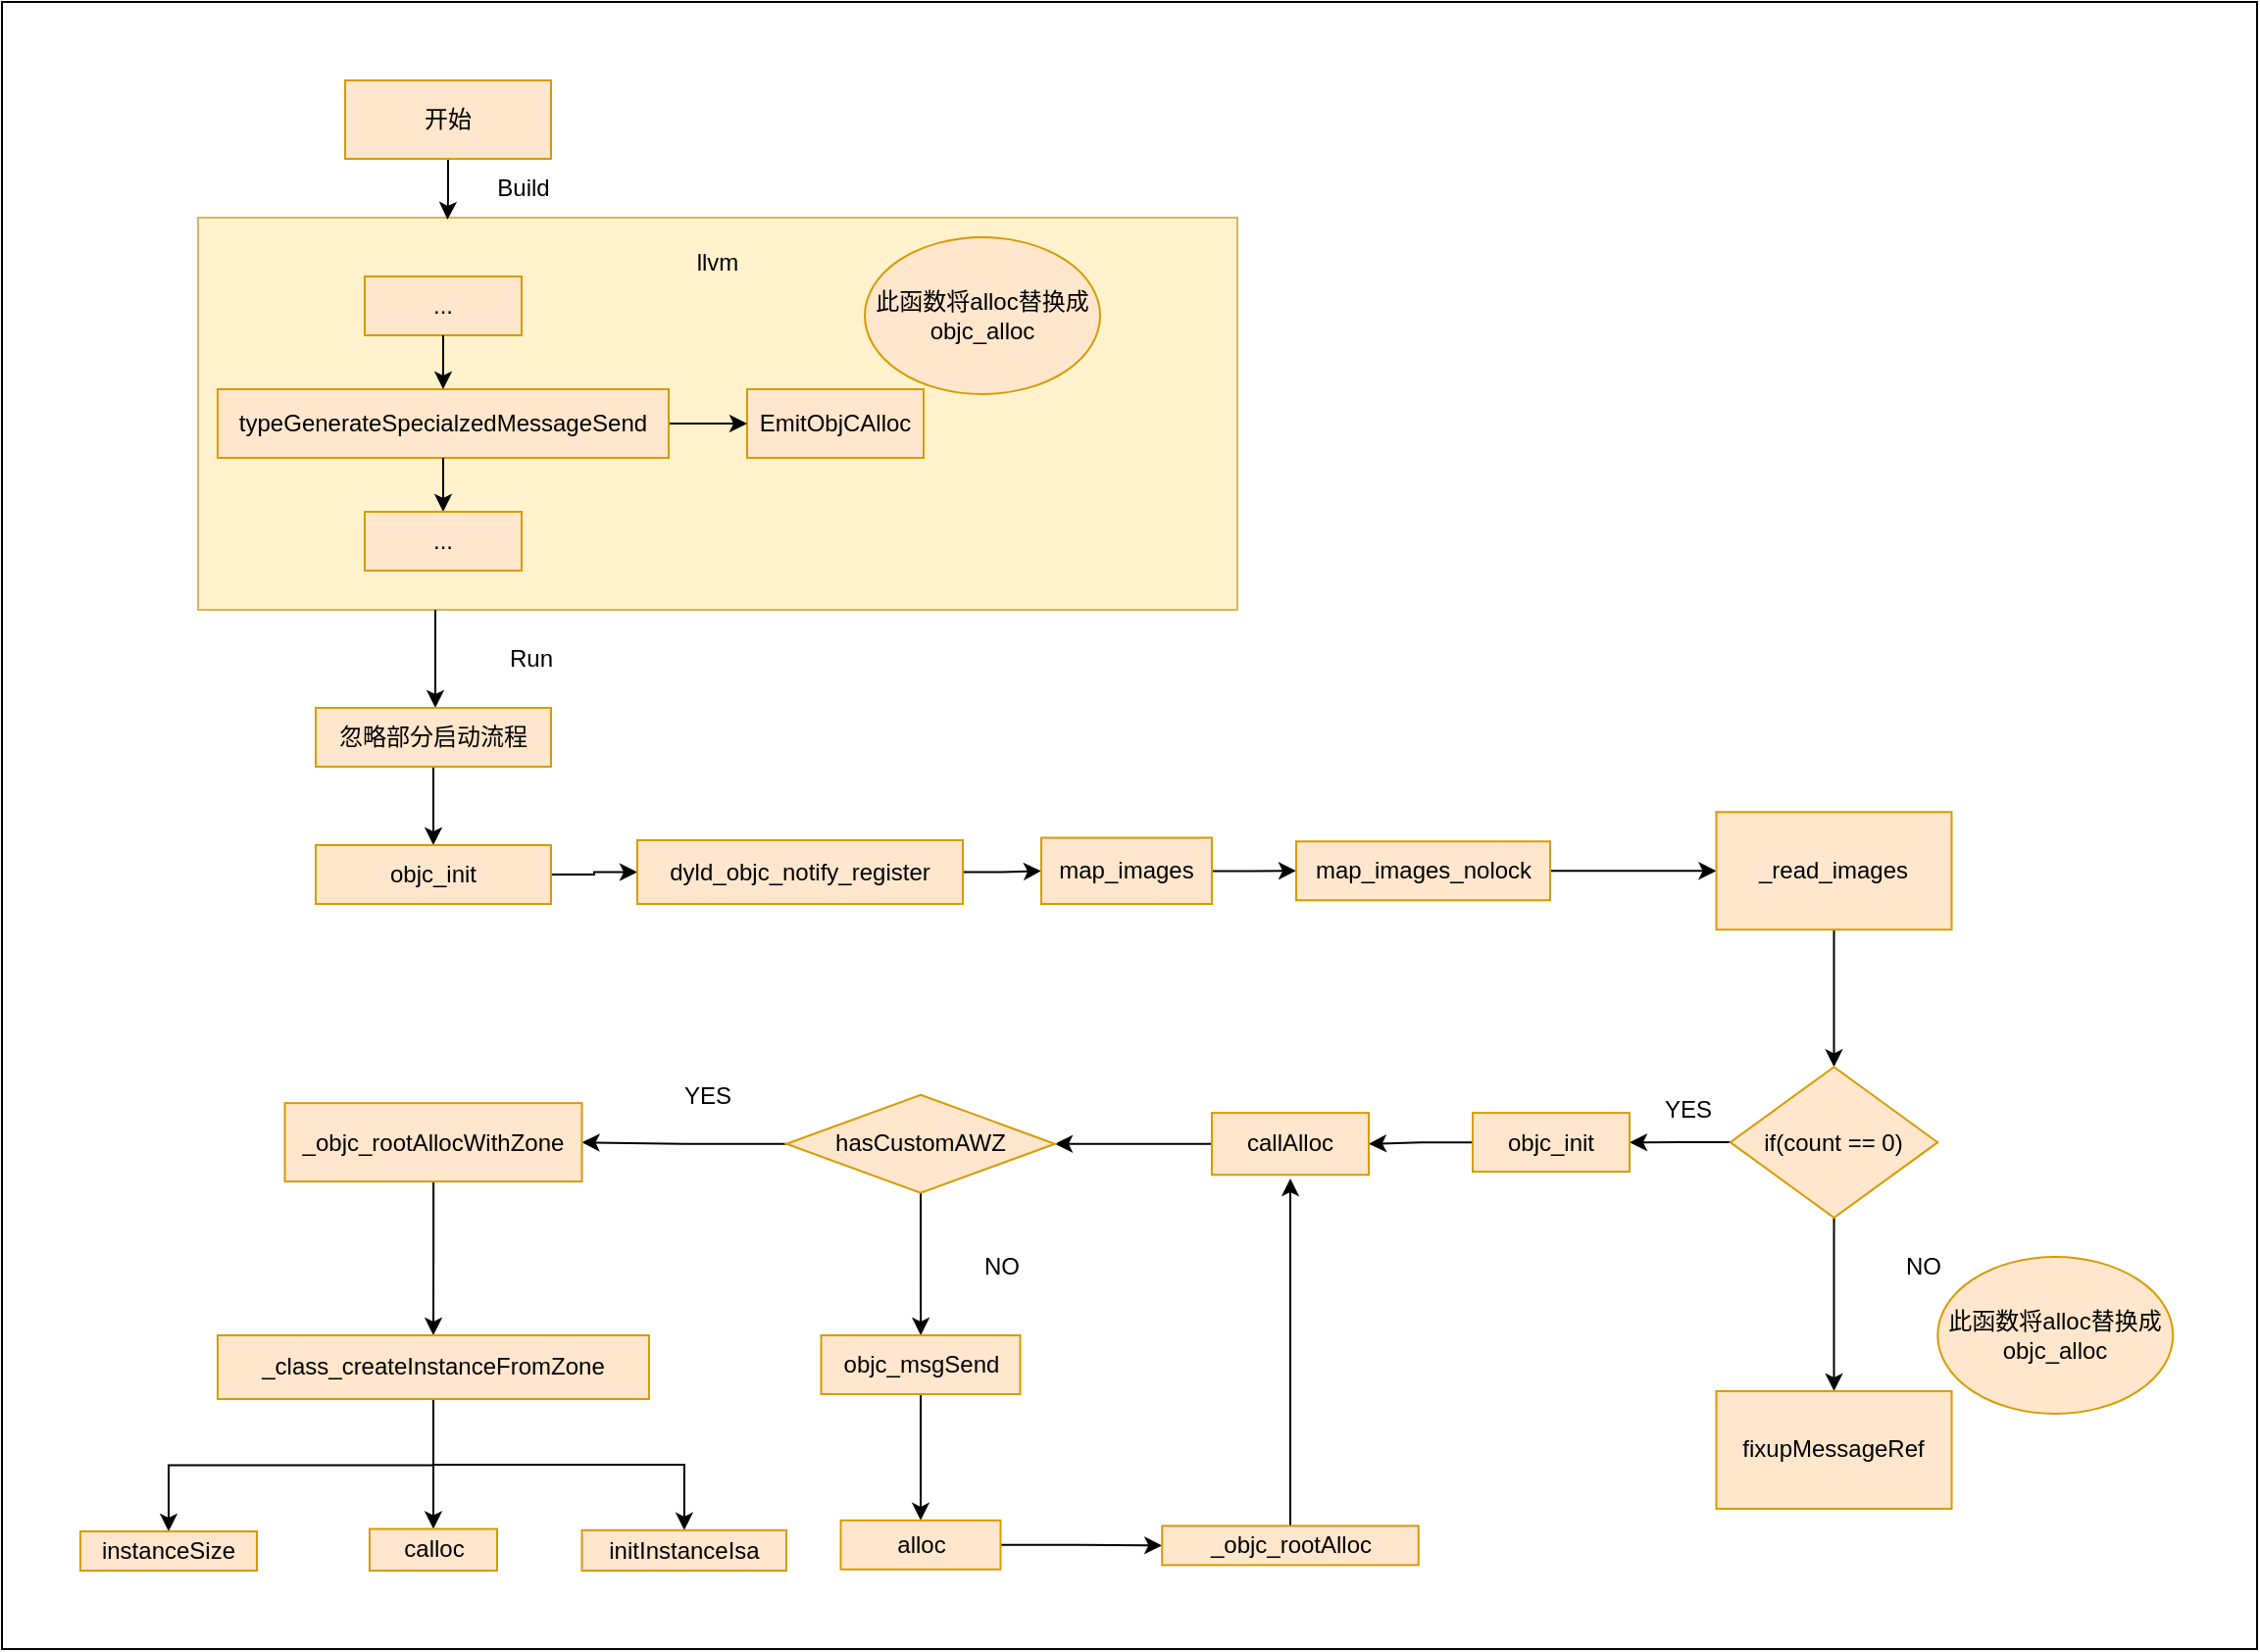 <mxfile version="16.4.5" type="github">
  <diagram id="CL3E-GIAHCOgjZk4Q-yT" name="Page-1">
    <mxGraphModel dx="2543" dy="2152" grid="1" gridSize="10" guides="1" tooltips="1" connect="1" arrows="1" fold="1" page="1" pageScale="1" pageWidth="827" pageHeight="1169" math="0" shadow="0">
      <root>
        <mxCell id="0" />
        <mxCell id="1" parent="0" />
        <mxCell id="Y0nAnvkdkistf38d_aID-76" value="" style="rounded=0;whiteSpace=wrap;html=1;" vertex="1" parent="1">
          <mxGeometry x="-110" y="-120" width="1150" height="840" as="geometry" />
        </mxCell>
        <mxCell id="Y0nAnvkdkistf38d_aID-1" value="" style="rounded=0;whiteSpace=wrap;html=1;fillColor=#fff2cc;strokeColor=#d6b656;" vertex="1" parent="1">
          <mxGeometry x="-10" y="-10" width="530" height="200" as="geometry" />
        </mxCell>
        <mxCell id="Y0nAnvkdkistf38d_aID-2" value="EmitObjCAlloc" style="rounded=0;whiteSpace=wrap;html=1;fillColor=#ffe6cc;strokeColor=#d79b00;" vertex="1" parent="1">
          <mxGeometry x="270" y="77.5" width="90" height="35" as="geometry" />
        </mxCell>
        <mxCell id="Y0nAnvkdkistf38d_aID-12" style="edgeStyle=orthogonalEdgeStyle;rounded=0;orthogonalLoop=1;jettySize=auto;html=1;entryX=0;entryY=0.5;entryDx=0;entryDy=0;" edge="1" parent="1" source="Y0nAnvkdkistf38d_aID-3" target="Y0nAnvkdkistf38d_aID-2">
          <mxGeometry relative="1" as="geometry" />
        </mxCell>
        <mxCell id="Y0nAnvkdkistf38d_aID-3" value="typeGenerateSpecialzedMessageSend" style="rounded=0;whiteSpace=wrap;html=1;fillColor=#ffe6cc;strokeColor=#d79b00;" vertex="1" parent="1">
          <mxGeometry y="77.5" width="230" height="35" as="geometry" />
        </mxCell>
        <mxCell id="Y0nAnvkdkistf38d_aID-4" value="llvm" style="text;html=1;strokeColor=none;fillColor=none;align=center;verticalAlign=middle;whiteSpace=wrap;rounded=0;" vertex="1" parent="1">
          <mxGeometry x="225" y="-2.5" width="60" height="30" as="geometry" />
        </mxCell>
        <mxCell id="Y0nAnvkdkistf38d_aID-15" value="此函数将alloc替换成objc_alloc" style="ellipse;whiteSpace=wrap;html=1;fillColor=#ffe6cc;strokeColor=#d79b00;" vertex="1" parent="1">
          <mxGeometry x="330" width="120" height="80" as="geometry" />
        </mxCell>
        <mxCell id="Y0nAnvkdkistf38d_aID-17" value="..." style="rounded=0;whiteSpace=wrap;html=1;fillColor=#ffe6cc;strokeColor=#d79b00;" vertex="1" parent="1">
          <mxGeometry x="75" y="20" width="80" height="30" as="geometry" />
        </mxCell>
        <mxCell id="Y0nAnvkdkistf38d_aID-23" value="" style="endArrow=classic;html=1;rounded=0;exitX=0.5;exitY=1;exitDx=0;exitDy=0;entryX=0.5;entryY=0;entryDx=0;entryDy=0;" edge="1" parent="1" source="Y0nAnvkdkistf38d_aID-17" target="Y0nAnvkdkistf38d_aID-3">
          <mxGeometry width="50" height="50" relative="1" as="geometry">
            <mxPoint x="240" y="280" as="sourcePoint" />
            <mxPoint x="600" y="490" as="targetPoint" />
          </mxGeometry>
        </mxCell>
        <mxCell id="Y0nAnvkdkistf38d_aID-26" value="" style="endArrow=classic;html=1;rounded=0;entryX=0.5;entryY=0;entryDx=0;entryDy=0;exitX=0.5;exitY=1;exitDx=0;exitDy=0;" edge="1" parent="1" source="Y0nAnvkdkistf38d_aID-3" target="Y0nAnvkdkistf38d_aID-24">
          <mxGeometry width="50" height="50" relative="1" as="geometry">
            <mxPoint x="100" y="120" as="sourcePoint" />
            <mxPoint x="770" y="290" as="targetPoint" />
          </mxGeometry>
        </mxCell>
        <mxCell id="Y0nAnvkdkistf38d_aID-24" value="..." style="rounded=0;whiteSpace=wrap;html=1;fillColor=#ffe6cc;strokeColor=#d79b00;" vertex="1" parent="1">
          <mxGeometry x="75" y="140" width="80" height="30" as="geometry" />
        </mxCell>
        <mxCell id="Y0nAnvkdkistf38d_aID-28" value="" style="endArrow=classic;html=1;rounded=0;" edge="1" parent="1">
          <mxGeometry width="50" height="50" relative="1" as="geometry">
            <mxPoint x="111" y="190" as="sourcePoint" />
            <mxPoint x="111" y="240" as="targetPoint" />
          </mxGeometry>
        </mxCell>
        <mxCell id="Y0nAnvkdkistf38d_aID-29" value="Run" style="text;html=1;strokeColor=none;fillColor=none;align=center;verticalAlign=middle;whiteSpace=wrap;rounded=0;" vertex="1" parent="1">
          <mxGeometry x="130" y="200" width="60" height="30" as="geometry" />
        </mxCell>
        <mxCell id="Y0nAnvkdkistf38d_aID-32" value="" style="edgeStyle=orthogonalEdgeStyle;rounded=0;orthogonalLoop=1;jettySize=auto;html=1;" edge="1" parent="1" source="Y0nAnvkdkistf38d_aID-30" target="Y0nAnvkdkistf38d_aID-31">
          <mxGeometry relative="1" as="geometry" />
        </mxCell>
        <mxCell id="Y0nAnvkdkistf38d_aID-30" value="忽略部分启动流程" style="rounded=0;whiteSpace=wrap;html=1;fillColor=#ffe6cc;strokeColor=#d79b00;" vertex="1" parent="1">
          <mxGeometry x="50" y="240" width="120" height="30" as="geometry" />
        </mxCell>
        <mxCell id="Y0nAnvkdkistf38d_aID-35" value="" style="edgeStyle=orthogonalEdgeStyle;rounded=0;orthogonalLoop=1;jettySize=auto;html=1;" edge="1" parent="1" source="Y0nAnvkdkistf38d_aID-31" target="Y0nAnvkdkistf38d_aID-34">
          <mxGeometry relative="1" as="geometry" />
        </mxCell>
        <mxCell id="Y0nAnvkdkistf38d_aID-31" value="objc_init" style="whiteSpace=wrap;html=1;rounded=0;fillColor=#ffe6cc;strokeColor=#d79b00;" vertex="1" parent="1">
          <mxGeometry x="50" y="310" width="120" height="30" as="geometry" />
        </mxCell>
        <mxCell id="Y0nAnvkdkistf38d_aID-33" style="edgeStyle=orthogonalEdgeStyle;rounded=0;orthogonalLoop=1;jettySize=auto;html=1;exitX=0.5;exitY=1;exitDx=0;exitDy=0;" edge="1" parent="1" source="Y0nAnvkdkistf38d_aID-31" target="Y0nAnvkdkistf38d_aID-31">
          <mxGeometry relative="1" as="geometry" />
        </mxCell>
        <mxCell id="Y0nAnvkdkistf38d_aID-37" value="" style="edgeStyle=orthogonalEdgeStyle;rounded=0;orthogonalLoop=1;jettySize=auto;html=1;" edge="1" parent="1" source="Y0nAnvkdkistf38d_aID-34" target="Y0nAnvkdkistf38d_aID-36">
          <mxGeometry relative="1" as="geometry" />
        </mxCell>
        <mxCell id="Y0nAnvkdkistf38d_aID-34" value="dyld_objc_notify_register" style="whiteSpace=wrap;html=1;rounded=0;fillColor=#ffe6cc;strokeColor=#d79b00;" vertex="1" parent="1">
          <mxGeometry x="214" y="307.5" width="166" height="32.5" as="geometry" />
        </mxCell>
        <mxCell id="Y0nAnvkdkistf38d_aID-39" value="" style="edgeStyle=orthogonalEdgeStyle;rounded=0;orthogonalLoop=1;jettySize=auto;html=1;" edge="1" parent="1" source="Y0nAnvkdkistf38d_aID-36" target="Y0nAnvkdkistf38d_aID-38">
          <mxGeometry relative="1" as="geometry" />
        </mxCell>
        <mxCell id="Y0nAnvkdkistf38d_aID-36" value="map_images" style="whiteSpace=wrap;html=1;rounded=0;fillColor=#ffe6cc;strokeColor=#d79b00;" vertex="1" parent="1">
          <mxGeometry x="420" y="306.25" width="87" height="33.75" as="geometry" />
        </mxCell>
        <mxCell id="Y0nAnvkdkistf38d_aID-42" value="" style="edgeStyle=orthogonalEdgeStyle;rounded=0;orthogonalLoop=1;jettySize=auto;html=1;" edge="1" parent="1" source="Y0nAnvkdkistf38d_aID-38" target="Y0nAnvkdkistf38d_aID-41">
          <mxGeometry relative="1" as="geometry" />
        </mxCell>
        <mxCell id="Y0nAnvkdkistf38d_aID-38" value="map_images_nolock" style="whiteSpace=wrap;html=1;rounded=0;fillColor=#ffe6cc;strokeColor=#d79b00;" vertex="1" parent="1">
          <mxGeometry x="550" y="308.12" width="129.5" height="30.01" as="geometry" />
        </mxCell>
        <mxCell id="Y0nAnvkdkistf38d_aID-44" value="" style="edgeStyle=orthogonalEdgeStyle;rounded=0;orthogonalLoop=1;jettySize=auto;html=1;" edge="1" parent="1" source="Y0nAnvkdkistf38d_aID-41" target="Y0nAnvkdkistf38d_aID-43">
          <mxGeometry relative="1" as="geometry" />
        </mxCell>
        <mxCell id="Y0nAnvkdkistf38d_aID-41" value="_read_images" style="whiteSpace=wrap;html=1;rounded=0;fillColor=#ffe6cc;strokeColor=#d79b00;" vertex="1" parent="1">
          <mxGeometry x="764.25" y="293.125" width="120" height="60" as="geometry" />
        </mxCell>
        <mxCell id="Y0nAnvkdkistf38d_aID-46" value="" style="edgeStyle=orthogonalEdgeStyle;rounded=0;orthogonalLoop=1;jettySize=auto;html=1;" edge="1" parent="1" source="Y0nAnvkdkistf38d_aID-43" target="Y0nAnvkdkistf38d_aID-45">
          <mxGeometry relative="1" as="geometry" />
        </mxCell>
        <mxCell id="Y0nAnvkdkistf38d_aID-49" value="" style="edgeStyle=orthogonalEdgeStyle;rounded=0;orthogonalLoop=1;jettySize=auto;html=1;" edge="1" parent="1" source="Y0nAnvkdkistf38d_aID-43" target="Y0nAnvkdkistf38d_aID-48">
          <mxGeometry relative="1" as="geometry" />
        </mxCell>
        <mxCell id="Y0nAnvkdkistf38d_aID-43" value="if(count == 0)" style="rhombus;whiteSpace=wrap;html=1;rounded=0;fillColor=#ffe6cc;strokeColor=#d79b00;" vertex="1" parent="1">
          <mxGeometry x="771.38" y="423.13" width="105.75" height="76.88" as="geometry" />
        </mxCell>
        <mxCell id="Y0nAnvkdkistf38d_aID-45" value="fixupMessageRef" style="whiteSpace=wrap;html=1;rounded=0;fillColor=#ffe6cc;strokeColor=#d79b00;" vertex="1" parent="1">
          <mxGeometry x="764.255" y="588.45" width="120" height="60" as="geometry" />
        </mxCell>
        <mxCell id="Y0nAnvkdkistf38d_aID-47" value="NO" style="text;html=1;strokeColor=none;fillColor=none;align=center;verticalAlign=middle;whiteSpace=wrap;rounded=0;" vertex="1" parent="1">
          <mxGeometry x="840" y="510" width="60" height="30" as="geometry" />
        </mxCell>
        <mxCell id="Y0nAnvkdkistf38d_aID-51" value="" style="edgeStyle=orthogonalEdgeStyle;rounded=0;orthogonalLoop=1;jettySize=auto;html=1;" edge="1" parent="1" source="Y0nAnvkdkistf38d_aID-48" target="Y0nAnvkdkistf38d_aID-50">
          <mxGeometry relative="1" as="geometry" />
        </mxCell>
        <mxCell id="Y0nAnvkdkistf38d_aID-48" value="objc_init" style="whiteSpace=wrap;html=1;rounded=0;fillColor=#ffe6cc;strokeColor=#d79b00;" vertex="1" parent="1">
          <mxGeometry x="640" y="446.57" width="80.01" height="30" as="geometry" />
        </mxCell>
        <mxCell id="Y0nAnvkdkistf38d_aID-53" value="" style="edgeStyle=orthogonalEdgeStyle;rounded=0;orthogonalLoop=1;jettySize=auto;html=1;" edge="1" parent="1" source="Y0nAnvkdkistf38d_aID-50" target="Y0nAnvkdkistf38d_aID-52">
          <mxGeometry relative="1" as="geometry" />
        </mxCell>
        <mxCell id="Y0nAnvkdkistf38d_aID-50" value="callAlloc" style="whiteSpace=wrap;html=1;rounded=0;fillColor=#ffe6cc;strokeColor=#d79b00;" vertex="1" parent="1">
          <mxGeometry x="507" y="446.57" width="80" height="31.57" as="geometry" />
        </mxCell>
        <mxCell id="Y0nAnvkdkistf38d_aID-55" value="" style="edgeStyle=orthogonalEdgeStyle;rounded=0;orthogonalLoop=1;jettySize=auto;html=1;" edge="1" parent="1" source="Y0nAnvkdkistf38d_aID-52" target="Y0nAnvkdkistf38d_aID-54">
          <mxGeometry relative="1" as="geometry" />
        </mxCell>
        <mxCell id="Y0nAnvkdkistf38d_aID-58" value="" style="edgeStyle=orthogonalEdgeStyle;rounded=0;orthogonalLoop=1;jettySize=auto;html=1;" edge="1" parent="1" source="Y0nAnvkdkistf38d_aID-52" target="Y0nAnvkdkistf38d_aID-57">
          <mxGeometry relative="1" as="geometry" />
        </mxCell>
        <mxCell id="Y0nAnvkdkistf38d_aID-52" value="hasCustomAWZ" style="rhombus;whiteSpace=wrap;html=1;rounded=0;fillColor=#ffe6cc;strokeColor=#d79b00;" vertex="1" parent="1">
          <mxGeometry x="290" y="437.36" width="137" height="50" as="geometry" />
        </mxCell>
        <mxCell id="Y0nAnvkdkistf38d_aID-61" value="" style="edgeStyle=orthogonalEdgeStyle;rounded=0;orthogonalLoop=1;jettySize=auto;html=1;" edge="1" parent="1" source="Y0nAnvkdkistf38d_aID-54" target="Y0nAnvkdkistf38d_aID-60">
          <mxGeometry relative="1" as="geometry" />
        </mxCell>
        <mxCell id="Y0nAnvkdkistf38d_aID-54" value="objc_msgSend" style="whiteSpace=wrap;html=1;rounded=0;fillColor=#ffe6cc;strokeColor=#d79b00;" vertex="1" parent="1">
          <mxGeometry x="307.75" y="560" width="101.5" height="30" as="geometry" />
        </mxCell>
        <mxCell id="Y0nAnvkdkistf38d_aID-56" value="NO" style="text;html=1;strokeColor=none;fillColor=none;align=center;verticalAlign=middle;whiteSpace=wrap;rounded=0;" vertex="1" parent="1">
          <mxGeometry x="370" y="510" width="60" height="30" as="geometry" />
        </mxCell>
        <mxCell id="Y0nAnvkdkistf38d_aID-68" value="" style="edgeStyle=orthogonalEdgeStyle;rounded=0;orthogonalLoop=1;jettySize=auto;html=1;" edge="1" parent="1" source="Y0nAnvkdkistf38d_aID-57" target="Y0nAnvkdkistf38d_aID-67">
          <mxGeometry relative="1" as="geometry" />
        </mxCell>
        <mxCell id="Y0nAnvkdkistf38d_aID-57" value="_objc_rootAllocWithZone" style="whiteSpace=wrap;html=1;rounded=0;fillColor=#ffe6cc;strokeColor=#d79b00;" vertex="1" parent="1">
          <mxGeometry x="34.25" y="441.57" width="151.5" height="40" as="geometry" />
        </mxCell>
        <mxCell id="Y0nAnvkdkistf38d_aID-59" value="YES" style="text;html=1;strokeColor=none;fillColor=none;align=center;verticalAlign=middle;whiteSpace=wrap;rounded=0;" vertex="1" parent="1">
          <mxGeometry x="220" y="423.13" width="60" height="30" as="geometry" />
        </mxCell>
        <mxCell id="Y0nAnvkdkistf38d_aID-63" value="" style="edgeStyle=orthogonalEdgeStyle;rounded=0;orthogonalLoop=1;jettySize=auto;html=1;" edge="1" parent="1" source="Y0nAnvkdkistf38d_aID-60" target="Y0nAnvkdkistf38d_aID-62">
          <mxGeometry relative="1" as="geometry" />
        </mxCell>
        <mxCell id="Y0nAnvkdkistf38d_aID-60" value="alloc" style="whiteSpace=wrap;html=1;rounded=0;fillColor=#ffe6cc;strokeColor=#d79b00;" vertex="1" parent="1">
          <mxGeometry x="317.75" y="654.38" width="81.5" height="25" as="geometry" />
        </mxCell>
        <mxCell id="Y0nAnvkdkistf38d_aID-66" style="edgeStyle=orthogonalEdgeStyle;rounded=0;orthogonalLoop=1;jettySize=auto;html=1;" edge="1" parent="1" source="Y0nAnvkdkistf38d_aID-62">
          <mxGeometry relative="1" as="geometry">
            <mxPoint x="547.005" y="480" as="targetPoint" />
          </mxGeometry>
        </mxCell>
        <mxCell id="Y0nAnvkdkistf38d_aID-62" value="_objc_rootAlloc" style="whiteSpace=wrap;html=1;rounded=0;fillColor=#ffe6cc;strokeColor=#d79b00;" vertex="1" parent="1">
          <mxGeometry x="481.62" y="657.19" width="130.75" height="20" as="geometry" />
        </mxCell>
        <mxCell id="Y0nAnvkdkistf38d_aID-70" value="" style="edgeStyle=orthogonalEdgeStyle;rounded=0;orthogonalLoop=1;jettySize=auto;html=1;" edge="1" parent="1" source="Y0nAnvkdkistf38d_aID-67" target="Y0nAnvkdkistf38d_aID-69">
          <mxGeometry relative="1" as="geometry" />
        </mxCell>
        <mxCell id="Y0nAnvkdkistf38d_aID-72" value="" style="edgeStyle=orthogonalEdgeStyle;rounded=0;orthogonalLoop=1;jettySize=auto;html=1;" edge="1" parent="1" source="Y0nAnvkdkistf38d_aID-67" target="Y0nAnvkdkistf38d_aID-71">
          <mxGeometry relative="1" as="geometry" />
        </mxCell>
        <mxCell id="Y0nAnvkdkistf38d_aID-74" value="" style="edgeStyle=orthogonalEdgeStyle;rounded=0;orthogonalLoop=1;jettySize=auto;html=1;" edge="1" parent="1" source="Y0nAnvkdkistf38d_aID-67" target="Y0nAnvkdkistf38d_aID-73">
          <mxGeometry relative="1" as="geometry" />
        </mxCell>
        <mxCell id="Y0nAnvkdkistf38d_aID-67" value="_class_createInstanceFromZone" style="whiteSpace=wrap;html=1;rounded=0;fillColor=#ffe6cc;strokeColor=#d79b00;" vertex="1" parent="1">
          <mxGeometry y="560" width="220" height="32.5" as="geometry" />
        </mxCell>
        <mxCell id="Y0nAnvkdkistf38d_aID-69" value="calloc" style="whiteSpace=wrap;html=1;rounded=0;fillColor=#ffe6cc;strokeColor=#d79b00;" vertex="1" parent="1">
          <mxGeometry x="77.5" y="658.75" width="65" height="21.25" as="geometry" />
        </mxCell>
        <mxCell id="Y0nAnvkdkistf38d_aID-71" value="instanceSize" style="whiteSpace=wrap;html=1;rounded=0;fillColor=#ffe6cc;strokeColor=#d79b00;" vertex="1" parent="1">
          <mxGeometry x="-70" y="660" width="90" height="20" as="geometry" />
        </mxCell>
        <mxCell id="Y0nAnvkdkistf38d_aID-73" value="initInstanceIsa" style="whiteSpace=wrap;html=1;rounded=0;fillColor=#ffe6cc;strokeColor=#d79b00;" vertex="1" parent="1">
          <mxGeometry x="185.75" y="659.38" width="104.25" height="20.62" as="geometry" />
        </mxCell>
        <mxCell id="Y0nAnvkdkistf38d_aID-78" style="edgeStyle=orthogonalEdgeStyle;rounded=0;orthogonalLoop=1;jettySize=auto;html=1;entryX=0.24;entryY=0.005;entryDx=0;entryDy=0;entryPerimeter=0;" edge="1" parent="1" source="Y0nAnvkdkistf38d_aID-77" target="Y0nAnvkdkistf38d_aID-1">
          <mxGeometry relative="1" as="geometry" />
        </mxCell>
        <mxCell id="Y0nAnvkdkistf38d_aID-77" value="开始" style="rounded=0;whiteSpace=wrap;html=1;fillColor=#ffe6cc;strokeColor=#d79b00;" vertex="1" parent="1">
          <mxGeometry x="65" y="-80" width="105" height="40" as="geometry" />
        </mxCell>
        <mxCell id="Y0nAnvkdkistf38d_aID-79" value="Build" style="text;html=1;strokeColor=none;fillColor=none;align=center;verticalAlign=middle;whiteSpace=wrap;rounded=0;" vertex="1" parent="1">
          <mxGeometry x="125.75" y="-40" width="60" height="30" as="geometry" />
        </mxCell>
        <mxCell id="Y0nAnvkdkistf38d_aID-80" value="此函数将alloc替换成objc_alloc" style="ellipse;whiteSpace=wrap;html=1;fillColor=#ffe6cc;strokeColor=#d79b00;" vertex="1" parent="1">
          <mxGeometry x="877.13" y="520" width="120" height="80" as="geometry" />
        </mxCell>
        <mxCell id="Y0nAnvkdkistf38d_aID-81" value="YES" style="text;html=1;strokeColor=none;fillColor=none;align=center;verticalAlign=middle;whiteSpace=wrap;rounded=0;" vertex="1" parent="1">
          <mxGeometry x="720.01" y="430" width="60" height="30" as="geometry" />
        </mxCell>
      </root>
    </mxGraphModel>
  </diagram>
</mxfile>
